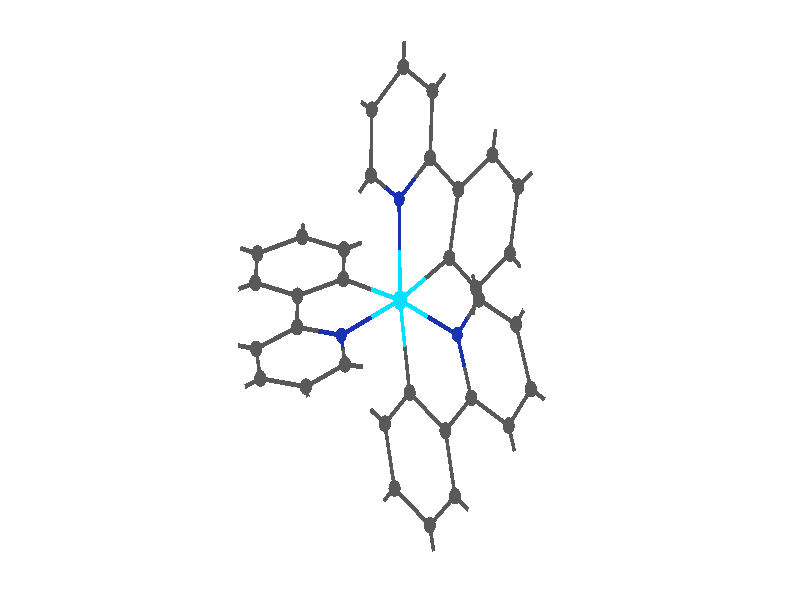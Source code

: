 // 
// Molecular graphics export from VMD 1.9.2
// http://www.ks.uiuc.edu/Research/vmd/
// Requires POV-Ray 3.5 or later
// 
// POV 3.x input script : C:/Users/Kevin/Documents/GitHub/promotion/daten/vcd/irppy3_vcd.pov 
// try povray +W1280 +H697 -IC:/Users/Kevin/Documents/GitHub/promotion/daten/vcd/irppy3_vcd.pov -OC:/Users/Kevin/Documents/GitHub/promotion/daten/vcd/irppy3_vcd.pov.tga +P +X +A +FT +C
#if (version < 3.5) 
#error "VMD POV3DisplayDevice has been compiled for POV-Ray 3.5 or above.\nPlease upgrade POV-Ray or recompile VMD."
#end 
#declare VMD_clip_on=array[3] {0, 0, 0};
#declare VMD_clip=array[3];
#declare VMD_scaledclip=array[3];
#declare VMD_line_width=0.0020;
#macro VMDC ( C1 )
  texture { pigment { rgbt C1 }}
#end
#macro VMD_point (P1, R1, C1)
  #local T = texture { finish { ambient 1.0 diffuse 0.0 phong 0.0 specular 0.0 } pigment { C1 } }
  #if(VMD_clip_on[2])
  intersection {
    sphere {P1, R1 texture {T} #if(VMD_clip_on[1]) clipped_by {VMD_clip[1]} #end no_shadow}
    VMD_clip[2]
  }
  #else
  sphere {P1, R1 texture {T} #if(VMD_clip_on[1]) clipped_by {VMD_clip[1]} #end no_shadow}
  #end
#end
#macro VMD_line (P1, P2, C1)
  #local T = texture { finish { ambient 1.0 diffuse 0.0 phong 0.0 specular 0.0 } pigment { C1 } }
  #if(VMD_clip_on[2])
  intersection {
    cylinder {P1, P2, VMD_line_width texture {T} #if(VMD_clip_on[1]) clipped_by {VMD_clip[1]} #end no_shadow}
    VMD_clip[2]
  }
  #else
  cylinder {P1, P2, VMD_line_width texture {T} #if(VMD_clip_on[1]) clipped_by {VMD_clip[1]} #end no_shadow}
  #end
#end
#macro VMD_sphere (P1, R1, C1)
  #local T = texture { pigment { C1 } }
  #if(VMD_clip_on[2])
  intersection {
    sphere {P1, R1 texture {T} #if(VMD_clip_on[1]) clipped_by {VMD_clip[1]} #end no_shadow}
    VMD_clip[2]
  }
  #else
  sphere {P1, R1 texture {T} #if(VMD_clip_on[1]) clipped_by {VMD_clip[1]} #end no_shadow}
  #end
#end
#macro VMD_cylinder (P1, P2, R1, C1, O1)
  #local T = texture { pigment { C1 } }
  #if(VMD_clip_on[2])
  intersection {
    cylinder {P1, P2, R1 #if(O1) open #end texture {T} #if(VMD_clip_on[1]) clipped_by {VMD_clip[1]} #end no_shadow}
    VMD_clip[2]
  }
  #else
  cylinder {P1, P2, R1 #if(O1) open #end texture {T} #if(VMD_clip_on[1]) clipped_by {VMD_clip[1]} #end no_shadow}
  #end
#end
#macro VMD_cone (P1, P2, R1, C1)
  #local T = texture { pigment { C1 } }
  #if(VMD_clip_on[2])
  intersection {
    cone {P1, R1, P2, VMD_line_width texture {T} #if(VMD_clip_on[1]) clipped_by {VMD_clip[1]} #end no_shadow}
    VMD_clip[2]
  }
  #else
  cone {P1, R1, P2, VMD_line_width texture {T} #if(VMD_clip_on[1]) clipped_by {VMD_clip[1]} #end no_shadow}
  #end
#end
#macro VMD_triangle (P1, P2, P3, N1, N2, N3, C1)
  #local T = texture { pigment { C1 } }
  smooth_triangle {P1, N1, P2, N2, P3, N3 texture {T} #if(VMD_clip_on[1]) clipped_by {VMD_clip[1]} #end no_shadow}
#end
#macro VMD_tricolor (P1, P2, P3, N1, N2, N3, C1, C2, C3)
  #local NX = P2-P1;
  #local NY = P3-P1;
  #local NZ = vcross(NX, NY);
  #local T = texture { pigment {
    average pigment_map {
      [1 gradient x color_map {[0 rgb 0] [1 C2*3]}]
      [1 gradient y color_map {[0 rgb 0] [1 C3*3]}]
      [1 gradient z color_map {[0 rgb 0] [1 C1*3]}]
    }
    matrix <1.01,0,1,0,1.01,1,0,0,1,-.002,-.002,-1>
    matrix <NX.x,NX.y,NX.z,NY.x,NY.y,NY.z,NZ.x,NZ.y,NZ.z,P1.x,P1.y,P1.z>
  } }
  smooth_triangle {P1, N1, P2, N2, P3, N3 texture {T} #if(VMD_clip_on[1]) clipped_by {VMD_clip[1]} #end no_shadow}
#end
camera {
  orthographic
  location <0.0000, 0.0000, -2.0000>
  look_at <-0.0000, -0.0000, 2.0000>
  up <0.0000, 3.0000, 0.0000>
  right <5.5093, 0.0000, 0.0000>
}
light_source { 
  <-0.1000, 0.1000, -1.0000> 
  color rgb<1.000, 1.000, 1.000> 
  parallel 
  point_at <0.0, 0.0, 0.0> 
}
light_source { 
  <1.0000, 2.0000, -0.5000> 
  color rgb<1.000, 1.000, 1.000> 
  parallel 
  point_at <0.0, 0.0, 0.0> 
}
background {
  color rgb<1.000, 1.000, 1.000>
}
#default { texture {
 finish { ambient 0.000 diffuse 0.650 phong 0.1 phong_size 40.000 specular 0.500 }
} }
#declare VMD_line_width=0.0020;
// MoleculeID: 1 ReprID: 0 Beginning CPK
// MoleculeID: 1 ReprID: 0 Beginning VDW
VMD_sphere(<0.0000,-0.0003,0.0017>,0.0490,rgbt<0.000,0.880,1.000,0.000>)
VMD_sphere(<0.3939,-0.1733,-0.3193>,0.0379,rgbt<0.100,0.200,0.700,0.000>)
VMD_sphere(<0.5441,0.0029,-0.5552>,0.0416,rgbt<0.350,0.350,0.350,0.000>)
VMD_sphere(<0.7983,-0.1221,-0.7476>,0.0416,rgbt<0.350,0.350,0.350,0.000>)
VMD_sphere(<0.9016,-0.4458,-0.6898>,0.0416,rgbt<0.350,0.350,0.350,0.000>)
VMD_sphere(<0.7481,-0.6283,-0.4444>,0.0416,rgbt<0.350,0.350,0.350,0.000>)
VMD_sphere(<0.4916,-0.4892,-0.2573>,0.0416,rgbt<0.350,0.350,0.350,0.000>)
VMD_sphere(<0.3130,-0.6534,0.0077>,0.0416,rgbt<0.350,0.350,0.350,0.000>)
VMD_sphere(<0.3788,-0.9807,0.1023>,0.0416,rgbt<0.350,0.350,0.350,0.000>)
VMD_sphere(<0.0664,-0.4630,0.1718>,0.0416,rgbt<0.350,0.350,0.350,0.000>)
VMD_sphere(<0.2047,-1.1262,0.3586>,0.0416,rgbt<0.350,0.350,0.350,0.000>)
VMD_sphere(<-0.1046,-0.6188,0.4305>,0.0416,rgbt<0.350,0.350,0.350,0.000>)
VMD_sphere(<-0.0376,-0.9430,0.5227>,0.0416,rgbt<0.350,0.350,0.350,0.000>)
VMD_sphere(<0.4021,0.5530,0.2398>,0.0416,rgbt<0.350,0.350,0.350,0.000>)
VMD_sphere(<0.5246,0.0588,0.5481>,0.0416,rgbt<0.350,0.350,0.350,0.000>)
VMD_sphere(<0.7564,0.2323,0.7333>,0.0416,rgbt<0.350,0.350,0.350,0.000>)
VMD_sphere(<0.8141,0.5674,0.6738>,0.0416,rgbt<0.350,0.350,0.350,0.000>)
VMD_sphere(<0.6368,0.7261,0.4278>,0.0416,rgbt<0.350,0.350,0.350,0.000>)
VMD_sphere(<0.2076,0.7097,-0.0184>,0.0416,rgbt<0.350,0.350,0.350,0.000>)
VMD_sphere(<-0.2002,0.6238,-0.4184>,0.0416,rgbt<0.350,0.350,0.350,0.000>)
VMD_sphere(<0.2236,1.0441,-0.1084>,0.0416,rgbt<0.350,0.350,0.350,0.000>)
VMD_sphere(<0.0234,1.1656,-0.3580>,0.0416,rgbt<0.350,0.350,0.350,0.000>)
VMD_sphere(<-0.1944,0.9516,-0.5176>,0.0416,rgbt<0.350,0.350,0.350,0.000>)
VMD_sphere(<-0.7061,0.0212,0.1609>,0.0416,rgbt<0.350,0.350,0.350,0.000>)
VMD_sphere(<-0.9966,0.0859,0.3393>,0.0416,rgbt<0.350,0.350,0.350,0.000>)
VMD_sphere(<-0.9821,0.2327,0.6482>,0.0416,rgbt<0.350,0.350,0.350,0.000>)
VMD_sphere(<-0.6743,0.3156,0.7808>,0.0416,rgbt<0.350,0.350,0.350,0.000>)
VMD_sphere(<-0.3853,0.2526,0.6057>,0.0416,rgbt<0.350,0.350,0.350,0.000>)
VMD_sphere(<-0.7088,-0.1356,-0.1624>,0.0416,rgbt<0.350,0.350,0.350,0.000>)
VMD_sphere(<-0.9910,-0.2442,-0.3318>,0.0416,rgbt<0.350,0.350,0.350,0.000>)
VMD_sphere(<-0.9619,-0.3927,-0.6387>,0.0416,rgbt<0.350,0.350,0.350,0.000>)
VMD_sphere(<-0.6486,-0.4334,-0.7763>,0.0416,rgbt<0.350,0.350,0.350,0.000>)
VMD_sphere(<-0.3783,-0.3218,-0.5980>,0.0416,rgbt<0.350,0.350,0.350,0.000>)
VMD_sphere(<0.4543,0.2553,-0.5878>,0.0245,rgbt<1.000,1.000,1.000,0.000>)
VMD_sphere(<0.9129,0.0319,-0.9369>,0.0245,rgbt<1.000,1.000,1.000,0.000>)
VMD_sphere(<1.1017,-0.5544,-0.8348>,0.0245,rgbt<1.000,1.000,1.000,0.000>)
VMD_sphere(<0.8273,-0.8808,-0.3946>,0.0245,rgbt<1.000,1.000,1.000,0.000>)
VMD_sphere(<0.5685,-1.1245,-0.0254>,0.0245,rgbt<1.000,1.000,1.000,0.000>)
VMD_sphere(<0.2571,-1.3809,0.4311>,0.0245,rgbt<1.000,1.000,1.000,0.000>)
VMD_sphere(<-0.2946,-0.4814,0.5639>,0.0245,rgbt<1.000,1.000,1.000,0.000>)
VMD_sphere(<-0.1761,-1.0554,0.7258>,0.0245,rgbt<1.000,1.000,1.000,0.000>)
VMD_sphere(<0.4841,-0.2027,0.6009>,0.0245,rgbt<1.000,1.000,1.000,0.000>)
VMD_sphere(<0.8947,0.1047,0.9274>,0.0245,rgbt<1.000,1.000,1.000,0.000>)
VMD_sphere(<0.9964,0.7034,0.8193>,0.0245,rgbt<1.000,1.000,1.000,0.000>)
VMD_sphere(<0.6822,0.9884,0.3820>,0.0245,rgbt<1.000,1.000,1.000,0.000>)
VMD_sphere(<-0.3671,0.4453,-0.5329>,0.0245,rgbt<1.000,1.000,1.000,0.000>)
VMD_sphere(<0.3936,1.2086,0.0203>,0.0245,rgbt<1.000,1.000,1.000,0.000>)
VMD_sphere(<0.0358,1.4263,-0.4272>,0.0245,rgbt<1.000,1.000,1.000,0.000>)
VMD_sphere(<-0.3583,1.0362,-0.7142>,0.0245,rgbt<1.000,1.000,1.000,0.000>)
VMD_sphere(<-1.2377,0.0211,0.2364>,0.0245,rgbt<1.000,1.000,1.000,0.000>)
VMD_sphere(<-1.2089,0.2824,0.7859>,0.0245,rgbt<1.000,1.000,1.000,0.000>)
VMD_sphere(<-0.6600,0.4311,1.0248>,0.0245,rgbt<1.000,1.000,1.000,0.000>)
VMD_sphere(<-0.1483,0.3192,0.7160>,0.0245,rgbt<1.000,1.000,1.000,0.000>)
VMD_sphere(<-1.2339,-0.2125,-0.2198>,0.0245,rgbt<1.000,1.000,1.000,0.000>)
VMD_sphere(<-1.1820,-0.4776,-0.7699>,0.0245,rgbt<1.000,1.000,1.000,0.000>)
VMD_sphere(<-0.6130,-0.5505,-1.0165>,0.0245,rgbt<1.000,1.000,1.000,0.000>)
VMD_sphere(<-0.1269,-0.3489,-0.6923>,0.0245,rgbt<1.000,1.000,1.000,0.000>)
VMD_sphere(<-0.3901,0.1045,0.2919>,0.0416,rgbt<0.350,0.350,0.350,0.000>)
VMD_sphere(<-0.4057,-0.1765,-0.3024>,0.0379,rgbt<0.100,0.200,0.700,0.000>)
VMD_sphere(<-0.0058,0.5051,-0.1790>,0.0379,rgbt<0.100,0.200,0.700,0.000>)
VMD_sphere(<0.3404,0.2111,0.2965>,0.0416,rgbt<0.350,0.350,0.350,0.000>)
VMD_cylinder(<3.74671e-005,-0.000331948,0.00171099>,<-0.195052,0.052092,0.146784>0.0122,rgbt<0.000,0.880,1.000,0.000>,1)
VMD_cylinder(<3.74671e-005,-0.000331948,0.00171099>,<0.170195,0.105359,0.149121>0.0122,rgbt<0.000,0.880,1.000,0.000>,1)
VMD_cylinder(<3.74671e-005,-0.000331948,0.00171099>,<0.0332336,-0.231682,0.0867327>0.0122,rgbt<0.000,0.880,1.000,0.000>,1)
VMD_cylinder(<3.74671e-005,-0.000331948,0.00171099>,<-0.0028773,0.252375,-0.0886307>0.0122,rgbt<0.000,0.880,1.000,0.000>,1)
VMD_cylinder(<3.74671e-005,-0.000331948,0.00171099>,<0.196983,-0.0868049,-0.158808>0.0122,rgbt<0.000,0.880,1.000,0.000>,1)
VMD_cylinder(<3.74671e-005,-0.000331948,0.00171099>,<-0.202815,-0.088397,-0.150364>0.0122,rgbt<0.000,0.880,1.000,0.000>,1)
VMD_cylinder(<0.393929,-0.173278,-0.319328>,<0.442783,-0.331216,-0.288292>0.0122,rgbt<0.100,0.200,0.700,0.000>,1)
VMD_cylinder(<0.393929,-0.173278,-0.319328>,<0.469013,-0.0851765,-0.437243>0.0122,rgbt<0.100,0.200,0.700,0.000>,1)
VMD_cylinder(<0.393929,-0.173278,-0.319328>,<0.196983,-0.0868049,-0.158808>0.0122,rgbt<0.100,0.200,0.700,0.000>,1)
VMD_cylinder(<0.544098,0.00292486,-0.555158>,<0.469013,-0.0851765,-0.437243>0.0122,rgbt<0.350,0.350,0.350,0.000>,1)
VMD_cylinder(<0.544098,0.00292486,-0.555158>,<0.671213,-0.0596098,-0.651401>0.0122,rgbt<0.350,0.350,0.350,0.000>,1)
VMD_cylinder(<0.544098,0.00292486,-0.555158>,<0.49921,0.129117,-0.571474>0.0122,rgbt<0.350,0.350,0.350,0.000>,1)
VMD_cylinder(<0.798329,-0.122145,-0.747644>,<0.849957,-0.283948,-0.718731>0.0122,rgbt<0.350,0.350,0.350,0.000>,1)
VMD_cylinder(<0.798329,-0.122145,-0.747644>,<0.671213,-0.0596098,-0.651401>0.0122,rgbt<0.350,0.350,0.350,0.000>,1)
VMD_cylinder(<0.798329,-0.122145,-0.747644>,<0.8556,-0.0451233,-0.842267>0.0122,rgbt<0.350,0.350,0.350,0.000>,1)
VMD_cylinder(<0.901585,-0.445751,-0.689819>,<0.824838,-0.537012,-0.567087>0.0122,rgbt<0.350,0.350,0.350,0.000>,1)
VMD_cylinder(<0.901585,-0.445751,-0.689819>,<1.00165,-0.500098,-0.7623>0.0122,rgbt<0.350,0.350,0.350,0.000>,1)
VMD_cylinder(<0.901585,-0.445751,-0.689819>,<0.849957,-0.283948,-0.718731>0.0122,rgbt<0.350,0.350,0.350,0.000>,1)
VMD_cylinder(<0.748091,-0.628274,-0.444355>,<0.824838,-0.537012,-0.567087>0.0122,rgbt<0.350,0.350,0.350,0.000>,1)
VMD_cylinder(<0.748091,-0.628274,-0.444355>,<0.619864,-0.558714,-0.350806>0.0122,rgbt<0.350,0.350,0.350,0.000>,1)
VMD_cylinder(<0.748091,-0.628274,-0.444355>,<0.787694,-0.754542,-0.419468>0.0122,rgbt<0.350,0.350,0.350,0.000>,1)
VMD_cylinder(<0.491638,-0.489154,-0.257257>,<0.402312,-0.571283,-0.124763>0.0122,rgbt<0.350,0.350,0.350,0.000>,1)
VMD_cylinder(<0.491638,-0.489154,-0.257257>,<0.619864,-0.558714,-0.350806>0.0122,rgbt<0.350,0.350,0.350,0.000>,1)
VMD_cylinder(<0.491638,-0.489154,-0.257257>,<0.442783,-0.331216,-0.288292>0.0122,rgbt<0.350,0.350,0.350,0.000>,1)
VMD_cylinder(<0.312987,-0.653412,0.00773096>,<0.345906,-0.81705,0.0550091>0.0122,rgbt<0.350,0.350,0.350,0.000>,1)
VMD_cylinder(<0.312987,-0.653412,0.00773096>,<0.189708,-0.558222,0.0897427>0.0122,rgbt<0.350,0.350,0.350,0.000>,1)
VMD_cylinder(<0.312987,-0.653412,0.00773096>,<0.402312,-0.571283,-0.124763>0.0122,rgbt<0.350,0.350,0.350,0.000>,1)
VMD_cylinder(<0.378824,-0.980688,0.102287>,<0.345906,-0.81705,0.0550091>0.0122,rgbt<0.350,0.350,0.350,0.000>,1)
VMD_cylinder(<0.378824,-0.980688,0.102287>,<0.47365,-1.05259,0.0384604>0.0122,rgbt<0.350,0.350,0.350,0.000>,1)
VMD_cylinder(<0.378824,-0.980688,0.102287>,<0.291779,-1.05344,0.230455>0.0122,rgbt<0.350,0.350,0.350,0.000>,1)
VMD_cylinder(<0.0664298,-0.463033,0.171754>,<-0.0190747,-0.540899,0.301113>0.0122,rgbt<0.350,0.350,0.350,0.000>,1)
VMD_cylinder(<0.0664298,-0.463033,0.171754>,<0.189708,-0.558222,0.0897427>0.0122,rgbt<0.350,0.350,0.350,0.000>,1)
VMD_cylinder(<0.0664298,-0.463033,0.171754>,<0.0332336,-0.231682,0.0867327>0.0122,rgbt<0.350,0.350,0.350,0.000>,1)
VMD_cylinder(<0.204734,-1.12619,0.358623>,<0.0835716,-1.03459,0.440639>0.0122,rgbt<0.350,0.350,0.350,0.000>,1)
VMD_cylinder(<0.204734,-1.12619,0.358623>,<0.230908,-1.25353,0.394881>0.0122,rgbt<0.350,0.350,0.350,0.000>,1)
VMD_cylinder(<0.204734,-1.12619,0.358623>,<0.291779,-1.05344,0.230455>0.0122,rgbt<0.350,0.350,0.350,0.000>,1)
VMD_cylinder(<-0.104579,-0.618765,0.430471>,<-0.199608,-0.550072,0.497182>0.0122,rgbt<0.350,0.350,0.350,0.000>,1)
VMD_cylinder(<-0.104579,-0.618765,0.430471>,<-0.0190747,-0.540899,0.301113>0.0122,rgbt<0.350,0.350,0.350,0.000>,1)
VMD_cylinder(<-0.104579,-0.618765,0.430471>,<-0.071085,-0.780881,0.476563>0.0122,rgbt<0.350,0.350,0.350,0.000>,1)
VMD_cylinder(<-0.0375906,-0.942997,0.522655>,<0.0835716,-1.03459,0.440639>0.0122,rgbt<0.350,0.350,0.350,0.000>,1)
VMD_cylinder(<-0.0375906,-0.942997,0.522655>,<-0.071085,-0.780881,0.476563>0.0122,rgbt<0.350,0.350,0.350,0.000>,1)
VMD_cylinder(<-0.0375906,-0.942997,0.522655>,<-0.106852,-0.99919,0.624221>0.0122,rgbt<0.350,0.350,0.350,0.000>,1)
VMD_cylinder(<0.40209,0.552971,0.239821>,<0.519446,0.639536,0.33379>0.0122,rgbt<0.350,0.350,0.350,0.000>,1)
VMD_cylinder(<0.40209,0.552971,0.239821>,<0.304833,0.631355,0.110686>0.0122,rgbt<0.350,0.350,0.350,0.000>,1)
VMD_cylinder(<0.40209,0.552971,0.239821>,<0.371222,0.382011,0.268176>0.0122,rgbt<0.350,0.350,0.350,0.000>,1)
VMD_cylinder(<0.524588,0.0588068,0.548146>,<0.504337,-0.0719345,0.574528>0.0122,rgbt<0.350,0.350,0.350,0.000>,1)
VMD_cylinder(<0.524588,0.0588068,0.548146>,<0.432471,0.134928,0.422338>0.0122,rgbt<0.350,0.350,0.350,0.000>,1)
VMD_cylinder(<0.524588,0.0588068,0.548146>,<0.640512,0.145534,0.640709>0.0122,rgbt<0.350,0.350,0.350,0.000>,1)
VMD_cylinder(<0.756436,0.232262,0.733272>,<0.785285,0.399836,0.703557>0.0122,rgbt<0.350,0.350,0.350,0.000>,1)
VMD_cylinder(<0.756436,0.232262,0.733272>,<0.640512,0.145534,0.640709>0.0122,rgbt<0.350,0.350,0.350,0.000>,1)
VMD_cylinder(<0.756436,0.232262,0.733272>,<0.825592,0.168497,0.830339>0.0122,rgbt<0.350,0.350,0.350,0.000>,1)
VMD_cylinder(<0.814135,0.567411,0.673842>,<0.785285,0.399836,0.703557>0.0122,rgbt<0.350,0.350,0.350,0.000>,1)
VMD_cylinder(<0.814135,0.567411,0.673842>,<0.905252,0.635405,0.746574>0.0122,rgbt<0.350,0.350,0.350,0.000>,1)
VMD_cylinder(<0.814135,0.567411,0.673842>,<0.725469,0.646757,0.550801>0.0122,rgbt<0.350,0.350,0.350,0.000>,1)
VMD_cylinder(<0.636803,0.726102,0.42776>,<0.659517,0.857239,0.404902>0.0122,rgbt<0.350,0.350,0.350,0.000>,1)
VMD_cylinder(<0.636803,0.726102,0.42776>,<0.519446,0.639536,0.33379>0.0122,rgbt<0.350,0.350,0.350,0.000>,1)
VMD_cylinder(<0.636803,0.726102,0.42776>,<0.725469,0.646757,0.550801>0.0122,rgbt<0.350,0.350,0.350,0.000>,1)
VMD_cylinder(<0.207577,0.709739,-0.0184496>,<0.304833,0.631355,0.110686>0.0122,rgbt<0.350,0.350,0.350,0.000>,1)
VMD_cylinder(<0.207577,0.709739,-0.0184496>,<0.100892,0.60741,-0.098711>0.0122,rgbt<0.350,0.350,0.350,0.000>,1)
VMD_cylinder(<0.207577,0.709739,-0.0184496>,<0.21557,0.876902,-0.0634413>0.0122,rgbt<0.350,0.350,0.350,0.000>,1)
VMD_cylinder(<-0.200196,0.623777,-0.418416>,<-0.197303,0.787677,-0.468009>0.0122,rgbt<0.350,0.350,0.350,0.000>,1)
VMD_cylinder(<-0.200196,0.623777,-0.418416>,<-0.283644,0.534543,-0.47568>0.0122,rgbt<0.350,0.350,0.350,0.000>,1)
VMD_cylinder(<-0.200196,0.623777,-0.418416>,<-0.102994,0.564429,-0.298694>0.0122,rgbt<0.350,0.350,0.350,0.000>,1)
VMD_cylinder(<0.223563,1.04406,-0.108433>,<0.123467,1.10485,-0.233206>0.0122,rgbt<0.350,0.350,0.350,0.000>,1)
VMD_cylinder(<0.223563,1.04406,-0.108433>,<0.308573,1.12631,-0.0440877>0.0122,rgbt<0.350,0.350,0.350,0.000>,1)
VMD_cylinder(<0.223563,1.04406,-0.108433>,<0.21557,0.876902,-0.0634413>0.0122,rgbt<0.350,0.350,0.350,0.000>,1)
VMD_cylinder(<0.0233717,1.16563,-0.35798>,<-0.0855196,1.0586,-0.437791>0.0122,rgbt<0.350,0.350,0.350,0.000>,1)
VMD_cylinder(<0.0233717,1.16563,-0.35798>,<0.0295972,1.29595,-0.39258>0.0122,rgbt<0.350,0.350,0.350,0.000>,1)
VMD_cylinder(<0.0233717,1.16563,-0.35798>,<0.123467,1.10485,-0.233206>0.0122,rgbt<0.350,0.350,0.350,0.000>,1)
VMD_cylinder(<-0.194411,0.951578,-0.517603>,<-0.0855196,1.0586,-0.437791>0.0122,rgbt<0.350,0.350,0.350,0.000>,1)
VMD_cylinder(<-0.194411,0.951578,-0.517603>,<-0.197303,0.787677,-0.468009>0.0122,rgbt<0.350,0.350,0.350,0.000>,1)
VMD_cylinder(<-0.194411,0.951578,-0.517603>,<-0.276336,0.993869,-0.615917>0.0122,rgbt<0.350,0.350,0.350,0.000>,1)
VMD_cylinder(<-0.706134,0.0211977,0.16092>,<-0.70747,-0.0571989,-0.00073089>0.0122,rgbt<0.350,0.350,0.350,0.000>,1)
VMD_cylinder(<-0.706134,0.0211977,0.16092>,<-0.851364,0.0535629,0.250124>0.0122,rgbt<0.350,0.350,0.350,0.000>,1)
VMD_cylinder(<-0.706134,0.0211977,0.16092>,<-0.548138,0.0628569,0.226389>0.0122,rgbt<0.350,0.350,0.350,0.000>,1)
VMD_cylinder(<-0.996594,0.0859281,0.339328>,<-1.11716,0.0534907,0.287873>0.0122,rgbt<0.350,0.350,0.350,0.000>,1)
VMD_cylinder(<-0.996594,0.0859281,0.339328>,<-0.989333,0.159326,0.493784>0.0122,rgbt<0.350,0.350,0.350,0.000>,1)
VMD_cylinder(<-0.996594,0.0859281,0.339328>,<-0.851364,0.0535629,0.250124>0.0122,rgbt<0.350,0.350,0.350,0.000>,1)
VMD_cylinder(<-0.982072,0.232723,0.64824>,<-1.09547,0.257571,0.717079>0.0122,rgbt<0.350,0.350,0.350,0.000>,1)
VMD_cylinder(<-0.982072,0.232723,0.64824>,<-0.989333,0.159326,0.493784>0.0122,rgbt<0.350,0.350,0.350,0.000>,1)
VMD_cylinder(<-0.982072,0.232723,0.64824>,<-0.828164,0.274171,0.714504>0.0122,rgbt<0.350,0.350,0.350,0.000>,1)
VMD_cylinder(<-0.674255,0.315618,0.780769>,<-0.66713,0.373374,0.902769>0.0122,rgbt<0.350,0.350,0.350,0.000>,1)
VMD_cylinder(<-0.674255,0.315618,0.780769>,<-0.828164,0.274171,0.714504>0.0122,rgbt<0.350,0.350,0.350,0.000>,1)
VMD_cylinder(<-0.674255,0.315618,0.780769>,<-0.529789,0.284113,0.693218>0.0122,rgbt<0.350,0.350,0.350,0.000>,1)
VMD_cylinder(<-0.385324,0.252609,0.605667>,<-0.266798,0.285895,0.660832>0.0122,rgbt<0.350,0.350,0.350,0.000>,1)
VMD_cylinder(<-0.385324,0.252609,0.605667>,<-0.529789,0.284113,0.693218>0.0122,rgbt<0.350,0.350,0.350,0.000>,1)
VMD_cylinder(<-0.385324,0.252609,0.605667>,<-0.387732,0.178562,0.448762>0.0122,rgbt<0.350,0.350,0.350,0.000>,1)
VMD_cylinder(<-0.708806,-0.135595,-0.162382>,<-0.70747,-0.0571989,-0.00073089>0.0122,rgbt<0.350,0.350,0.350,0.000>,1)
VMD_cylinder(<-0.708806,-0.135595,-0.162382>,<-0.849913,-0.189892,-0.247073>0.0122,rgbt<0.350,0.350,0.350,0.000>,1)
VMD_cylinder(<-0.708806,-0.135595,-0.162382>,<-0.557237,-0.156029,-0.23241>0.0122,rgbt<0.350,0.350,0.350,0.000>,1)
VMD_cylinder(<-0.991019,-0.244189,-0.331764>,<-1.11245,-0.22834,-0.27578>0.0122,rgbt<0.350,0.350,0.350,0.000>,1)
VMD_cylinder(<-0.991019,-0.244189,-0.331764>,<-0.97645,-0.318442,-0.485245>0.0122,rgbt<0.350,0.350,0.350,0.000>,1)
VMD_cylinder(<-0.991019,-0.244189,-0.331764>,<-0.849913,-0.189892,-0.247073>0.0122,rgbt<0.350,0.350,0.350,0.000>,1)
VMD_cylinder(<-0.96188,-0.392694,-0.638726>,<-0.97645,-0.318442,-0.485245>0.0122,rgbt<0.350,0.350,0.350,0.000>,1)
VMD_cylinder(<-0.96188,-0.392694,-0.638726>,<-1.07195,-0.43517,-0.704303>0.0122,rgbt<0.350,0.350,0.350,0.000>,1)
VMD_cylinder(<-0.96188,-0.392694,-0.638726>,<-0.805248,-0.413031,-0.707533>0.0122,rgbt<0.350,0.350,0.350,0.000>,1)
VMD_cylinder(<-0.648615,-0.433368,-0.776341>,<-0.513462,-0.377596,-0.687153>0.0122,rgbt<0.350,0.350,0.350,0.000>,1)
VMD_cylinder(<-0.648615,-0.433368,-0.776341>,<-0.805248,-0.413031,-0.707533>0.0122,rgbt<0.350,0.350,0.350,0.000>,1)
VMD_cylinder(<-0.648615,-0.433368,-0.776341>,<-0.630813,-0.491957,-0.896409>0.0122,rgbt<0.350,0.350,0.350,0.000>,1)
VMD_cylinder(<-0.378308,-0.321825,-0.597965>,<-0.513462,-0.377596,-0.687153>0.0122,rgbt<0.350,0.350,0.350,0.000>,1)
VMD_cylinder(<-0.378308,-0.321825,-0.597965>,<-0.391988,-0.249143,-0.450201>0.0122,rgbt<0.350,0.350,0.350,0.000>,1)
VMD_cylinder(<-0.378308,-0.321825,-0.597965>,<-0.252615,-0.33536,-0.645123>0.0122,rgbt<0.350,0.350,0.350,0.000>,1)
VMD_cylinder(<0.454323,0.255309,-0.58779>,<0.49921,0.129117,-0.571474>0.0122,rgbt<1.000,1.000,1.000,0.000>,1)
VMD_cylinder(<0.912871,0.0318979,-0.936891>,<0.8556,-0.0451233,-0.842267>0.0122,rgbt<1.000,1.000,1.000,0.000>,1)
VMD_cylinder(<1.10171,-0.554445,-0.834781>,<1.00165,-0.500098,-0.7623>0.0122,rgbt<1.000,1.000,1.000,0.000>,1)
VMD_cylinder(<0.827298,-0.88081,-0.394581>,<0.787694,-0.754542,-0.419468>0.0122,rgbt<1.000,1.000,1.000,0.000>,1)
VMD_cylinder(<0.568476,-1.12449,-0.0253665>,<0.47365,-1.05259,0.0384604>0.0122,rgbt<1.000,1.000,1.000,0.000>,1)
VMD_cylinder(<0.257082,-1.38087,0.431139>,<0.230908,-1.25353,0.394881>0.0122,rgbt<1.000,1.000,1.000,0.000>,1)
VMD_cylinder(<-0.294637,-0.481379,0.563892>,<-0.199608,-0.550072,0.497182>0.0122,rgbt<1.000,1.000,1.000,0.000>,1)
VMD_cylinder(<-0.176113,-1.05538,0.725788>,<-0.106852,-0.99919,0.624221>0.0122,rgbt<1.000,1.000,1.000,0.000>,1)
VMD_cylinder(<0.484087,-0.202676,0.600911>,<0.504337,-0.0719345,0.574528>0.0122,rgbt<1.000,1.000,1.000,0.000>,1)
VMD_cylinder(<0.894748,0.104732,0.927406>,<0.825592,0.168497,0.830339>0.0122,rgbt<1.000,1.000,1.000,0.000>,1)
VMD_cylinder(<0.99637,0.703398,0.819305>,<0.905252,0.635405,0.746574>0.0122,rgbt<1.000,1.000,1.000,0.000>,1)
VMD_cylinder(<0.68223,0.988376,0.382043>,<0.659517,0.857239,0.404902>0.0122,rgbt<1.000,1.000,1.000,0.000>,1)
VMD_cylinder(<-0.367093,0.445309,-0.532945>,<-0.283644,0.534543,-0.47568>0.0122,rgbt<1.000,1.000,1.000,0.000>,1)
VMD_cylinder(<0.393582,1.20856,0.0202575>,<0.308573,1.12631,-0.0440877>0.0122,rgbt<1.000,1.000,1.000,0.000>,1)
VMD_cylinder(<0.0358227,1.42627,-0.427181>,<0.0295972,1.29595,-0.39258>0.0122,rgbt<1.000,1.000,1.000,0.000>,1)
VMD_cylinder(<-0.358262,1.03616,-0.714231>,<-0.276336,0.993869,-0.615917>0.0122,rgbt<1.000,1.000,1.000,0.000>,1)
VMD_cylinder(<-1.23772,0.0210532,0.236418>,<-1.11716,0.0534907,0.287873>0.0122,rgbt<1.000,1.000,1.000,0.000>,1)
VMD_cylinder(<-1.20887,0.28242,0.785918>,<-1.09547,0.257571,0.717079>0.0122,rgbt<1.000,1.000,1.000,0.000>,1)
VMD_cylinder(<-0.660005,0.43113,1.02477>,<-0.66713,0.373374,0.902769>0.0122,rgbt<1.000,1.000,1.000,0.000>,1)
VMD_cylinder(<-0.148273,0.319181,0.715998>,<-0.266798,0.285895,0.660832>0.0122,rgbt<1.000,1.000,1.000,0.000>,1)
VMD_cylinder(<-1.23389,-0.21249,-0.219796>,<-1.11245,-0.22834,-0.27578>0.0122,rgbt<1.000,1.000,1.000,0.000>,1)
VMD_cylinder(<-1.18201,-0.477646,-0.76988>,<-1.07195,-0.43517,-0.704303>0.0122,rgbt<1.000,1.000,1.000,0.000>,1)
VMD_cylinder(<-0.613012,-0.550546,-1.01648>,<-0.630813,-0.491957,-0.896409>0.0122,rgbt<1.000,1.000,1.000,0.000>,1)
VMD_cylinder(<-0.126923,-0.348895,-0.692281>,<-0.252615,-0.33536,-0.645123>0.0122,rgbt<1.000,1.000,1.000,0.000>,1)
VMD_cylinder(<-0.390141,0.104516,0.291857>,<-0.195052,0.052092,0.146784>0.0122,rgbt<0.350,0.350,0.350,0.000>,1)
VMD_cylinder(<-0.390141,0.104516,0.291857>,<-0.548138,0.0628569,0.226389>0.0122,rgbt<0.350,0.350,0.350,0.000>,1)
VMD_cylinder(<-0.390141,0.104516,0.291857>,<-0.387732,0.178562,0.448762>0.0122,rgbt<0.350,0.350,0.350,0.000>,1)
VMD_cylinder(<-0.405668,-0.176462,-0.302438>,<-0.557237,-0.156029,-0.23241>0.0122,rgbt<0.100,0.200,0.700,0.000>,1)
VMD_cylinder(<-0.405668,-0.176462,-0.302438>,<-0.391988,-0.249143,-0.450201>0.0122,rgbt<0.100,0.200,0.700,0.000>,1)
VMD_cylinder(<-0.405668,-0.176462,-0.302438>,<-0.202815,-0.088397,-0.150364>0.0122,rgbt<0.100,0.200,0.700,0.000>,1)
VMD_cylinder(<-0.00579207,0.505082,-0.178972>,<-0.102994,0.564429,-0.298694>0.0122,rgbt<0.100,0.200,0.700,0.000>,1)
VMD_cylinder(<-0.00579207,0.505082,-0.178972>,<0.100892,0.60741,-0.098711>0.0122,rgbt<0.100,0.200,0.700,0.000>,1)
VMD_cylinder(<-0.00579207,0.505082,-0.178972>,<-0.0028773,0.252375,-0.0886307>0.0122,rgbt<0.100,0.200,0.700,0.000>,1)
VMD_cylinder(<0.340353,0.21105,0.296531>,<0.432471,0.134928,0.422338>0.0122,rgbt<0.350,0.350,0.350,0.000>,1)
VMD_cylinder(<0.340353,0.21105,0.296531>,<0.371222,0.382011,0.268176>0.0122,rgbt<0.350,0.350,0.350,0.000>,1)
VMD_cylinder(<0.340353,0.21105,0.296531>,<0.170195,0.105359,0.149121>0.0122,rgbt<0.350,0.350,0.350,0.000>,1)
// End of POV-Ray 3.x generation 
